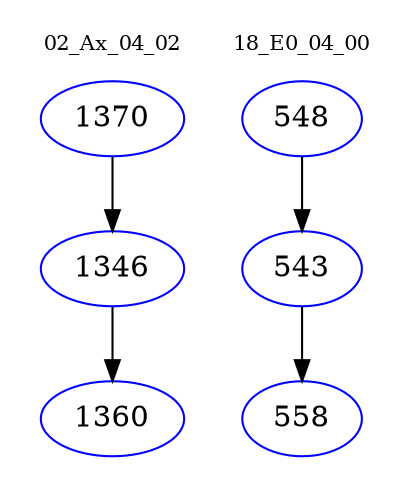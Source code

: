 digraph{
subgraph cluster_0 {
color = white
label = "02_Ax_04_02";
fontsize=10;
T0_1370 [label="1370", color="blue"]
T0_1370 -> T0_1346 [color="black"]
T0_1346 [label="1346", color="blue"]
T0_1346 -> T0_1360 [color="black"]
T0_1360 [label="1360", color="blue"]
}
subgraph cluster_1 {
color = white
label = "18_E0_04_00";
fontsize=10;
T1_548 [label="548", color="blue"]
T1_548 -> T1_543 [color="black"]
T1_543 [label="543", color="blue"]
T1_543 -> T1_558 [color="black"]
T1_558 [label="558", color="blue"]
}
}
